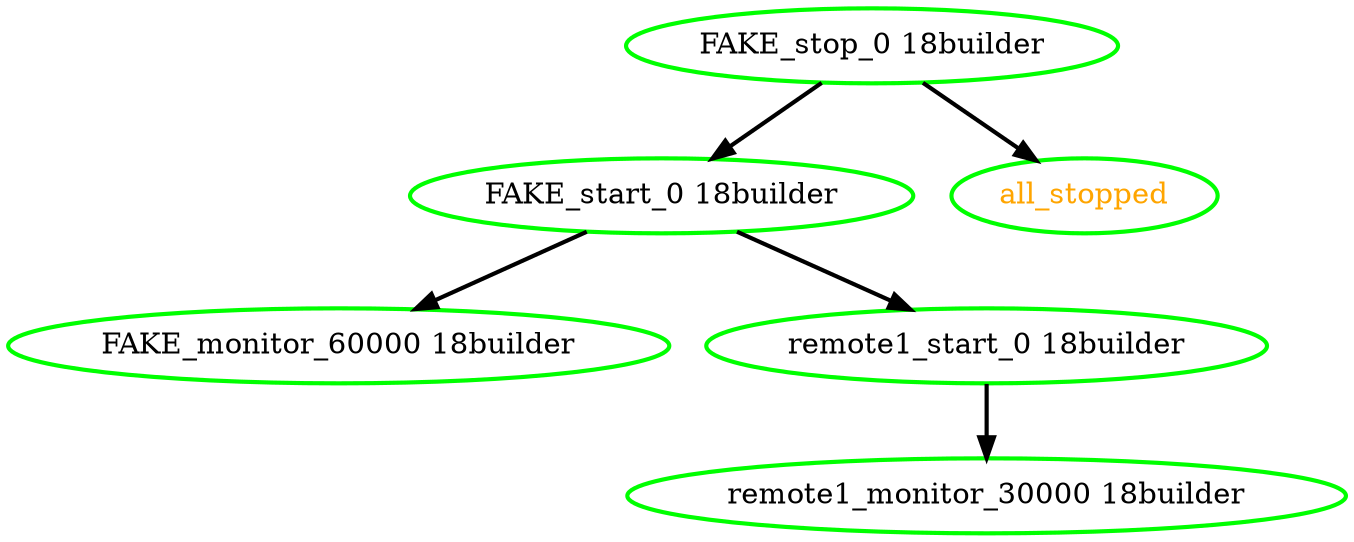  digraph "g" {
"FAKE_monitor_60000 18builder" [ style=bold color="green" fontcolor="black"]
"FAKE_start_0 18builder" -> "FAKE_monitor_60000 18builder" [ style = bold]
"FAKE_start_0 18builder" -> "remote1_start_0 18builder" [ style = bold]
"FAKE_start_0 18builder" [ style=bold color="green" fontcolor="black"]
"FAKE_stop_0 18builder" -> "FAKE_start_0 18builder" [ style = bold]
"FAKE_stop_0 18builder" -> "all_stopped" [ style = bold]
"FAKE_stop_0 18builder" [ style=bold color="green" fontcolor="black"]
"all_stopped" [ style=bold color="green" fontcolor="orange"]
"remote1_monitor_30000 18builder" [ style=bold color="green" fontcolor="black"]
"remote1_start_0 18builder" -> "remote1_monitor_30000 18builder" [ style = bold]
"remote1_start_0 18builder" [ style=bold color="green" fontcolor="black"]
}
